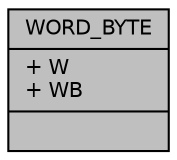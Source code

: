 digraph "WORD_BYTE"
{
  edge [fontname="Helvetica",fontsize="10",labelfontname="Helvetica",labelfontsize="10"];
  node [fontname="Helvetica",fontsize="10",shape=record];
  Node0 [label="{WORD_BYTE\n|+ W\l+ WB\l|}",height=0.2,width=0.4,color="black", fillcolor="grey75", style="filled", fontcolor="black"];
}
